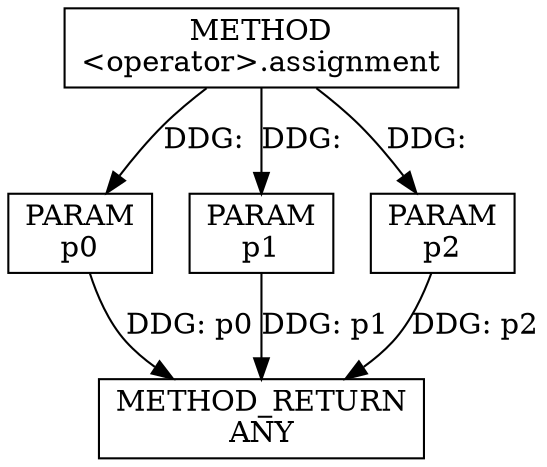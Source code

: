 digraph "&lt;operator&gt;.assignment" {  
node [shape="rect"];  
"111669149700" [label = <METHOD<BR/>&lt;operator&gt;.assignment> ]
"128849018884" [label = <METHOD_RETURN<BR/>ANY> ]
"115964116993" [label = <PARAM<BR/>p0> ]
"115964116994" [label = <PARAM<BR/>p1> ]
"115964116995" [label = <PARAM<BR/>p2> ]
  "115964116993" -> "128849018884"  [ label = "DDG: p0"] 
  "115964116994" -> "128849018884"  [ label = "DDG: p1"] 
  "115964116995" -> "128849018884"  [ label = "DDG: p2"] 
  "111669149700" -> "115964116993"  [ label = "DDG: "] 
  "111669149700" -> "115964116994"  [ label = "DDG: "] 
  "111669149700" -> "115964116995"  [ label = "DDG: "] 
}
